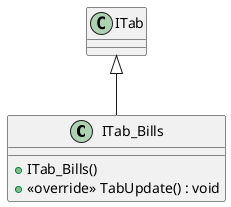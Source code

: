 @startuml
class ITab_Bills {
    + ITab_Bills()
    + <<override>> TabUpdate() : void
}
ITab <|-- ITab_Bills
@enduml
